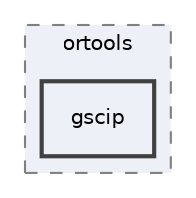 digraph "gscip"
{
 // LATEX_PDF_SIZE
  edge [fontname="Helvetica",fontsize="10",labelfontname="Helvetica",labelfontsize="10"];
  node [fontname="Helvetica",fontsize="10",shape=record];
  compound=true
  subgraph clusterdir_dd9e6105f85b4b8d1432afc92516bdf4 {
    graph [ bgcolor="#edf0f7", pencolor="grey50", style="filled,dashed,", label="ortools", fontname="Helvetica", fontsize="10", URL="dir_dd9e6105f85b4b8d1432afc92516bdf4.html"]
  dir_4630abaa26ded3605dfa1ce1c5d209ae [shape=box, label="gscip", style="filled,bold,", fillcolor="#edf0f7", color="grey25", URL="dir_4630abaa26ded3605dfa1ce1c5d209ae.html"];
  }
}
